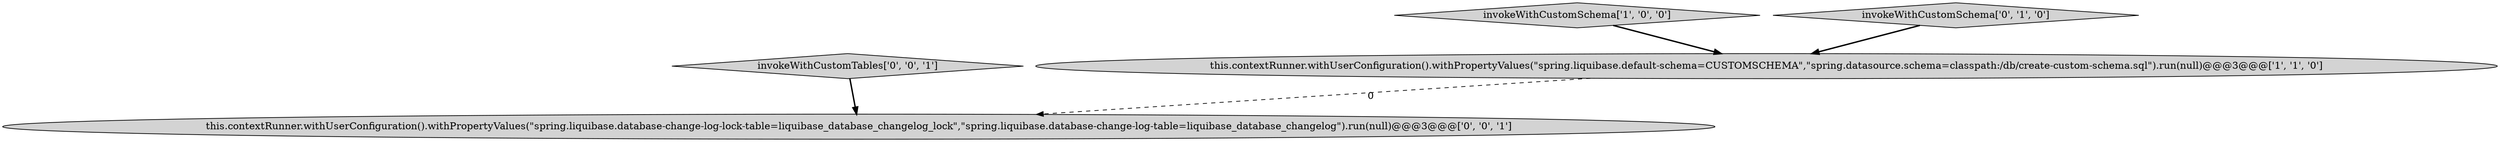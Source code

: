 digraph {
3 [style = filled, label = "this.contextRunner.withUserConfiguration().withPropertyValues(\"spring.liquibase.database-change-log-lock-table=liquibase_database_changelog_lock\",\"spring.liquibase.database-change-log-table=liquibase_database_changelog\").run(null)@@@3@@@['0', '0', '1']", fillcolor = lightgray, shape = ellipse image = "AAA0AAABBB3BBB"];
1 [style = filled, label = "invokeWithCustomSchema['1', '0', '0']", fillcolor = lightgray, shape = diamond image = "AAA0AAABBB1BBB"];
2 [style = filled, label = "invokeWithCustomSchema['0', '1', '0']", fillcolor = lightgray, shape = diamond image = "AAA0AAABBB2BBB"];
4 [style = filled, label = "invokeWithCustomTables['0', '0', '1']", fillcolor = lightgray, shape = diamond image = "AAA0AAABBB3BBB"];
0 [style = filled, label = "this.contextRunner.withUserConfiguration().withPropertyValues(\"spring.liquibase.default-schema=CUSTOMSCHEMA\",\"spring.datasource.schema=classpath:/db/create-custom-schema.sql\").run(null)@@@3@@@['1', '1', '0']", fillcolor = lightgray, shape = ellipse image = "AAA0AAABBB1BBB"];
2->0 [style = bold, label=""];
0->3 [style = dashed, label="0"];
1->0 [style = bold, label=""];
4->3 [style = bold, label=""];
}
